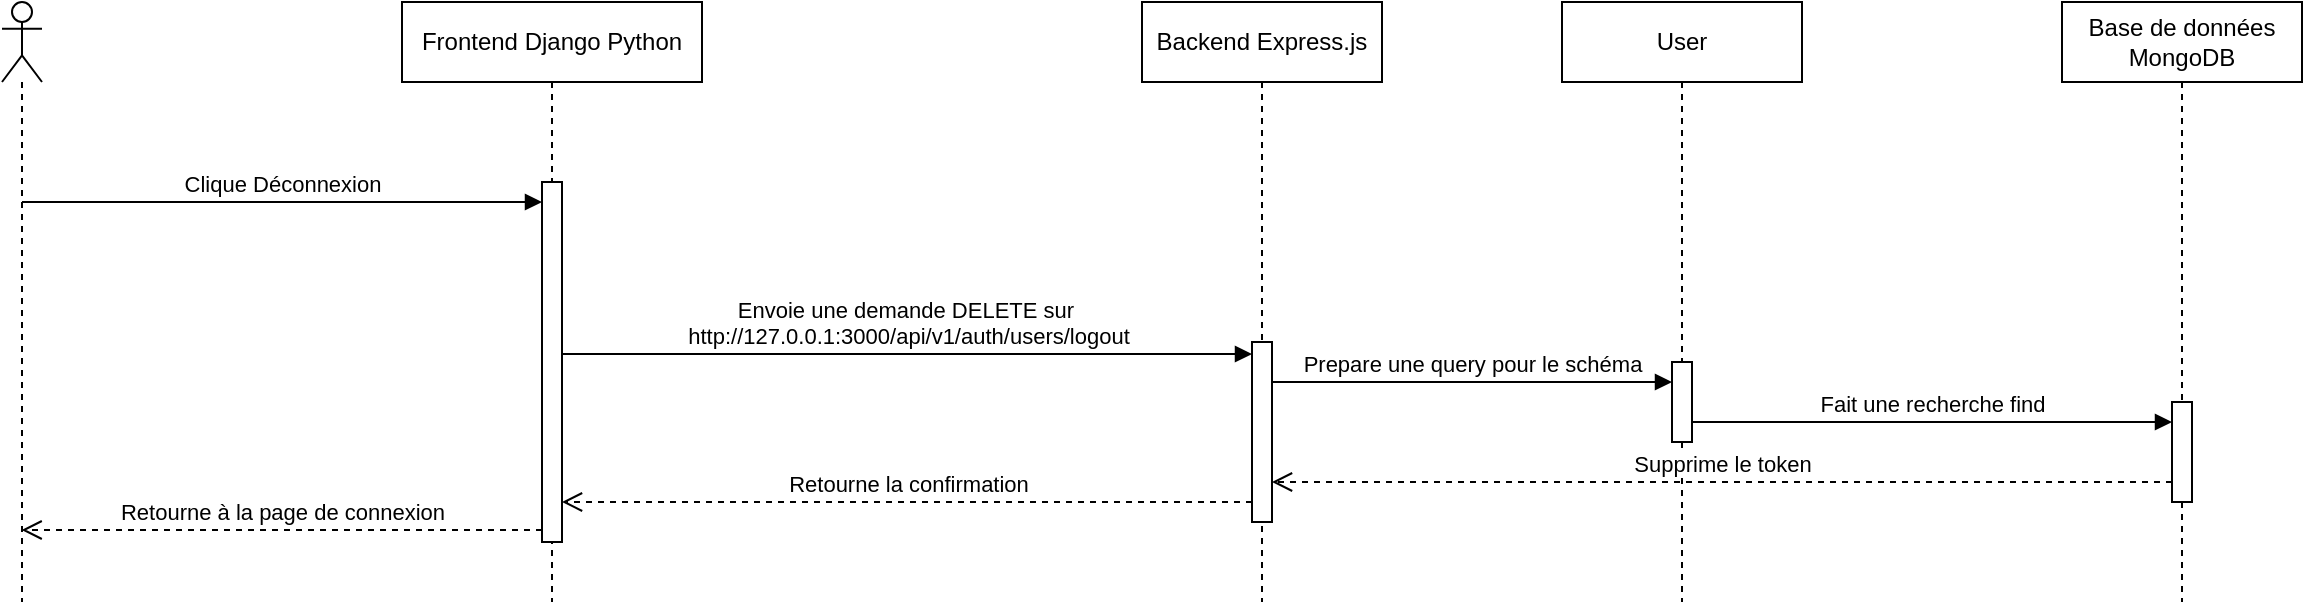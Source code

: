 <mxfile version="27.1.4">
  <diagram name="Page-1" id="2YBvvXClWsGukQMizWep">
    <mxGraphModel dx="703" dy="808" grid="1" gridSize="10" guides="1" tooltips="1" connect="1" arrows="1" fold="1" page="1" pageScale="1" pageWidth="850" pageHeight="1100" math="0" shadow="0">
      <root>
        <mxCell id="0" />
        <mxCell id="1" parent="0" />
        <mxCell id="aM9ryv3xv72pqoxQDRHE-5" value="Frontend Django Python" style="shape=umlLifeline;perimeter=lifelinePerimeter;whiteSpace=wrap;html=1;container=0;dropTarget=0;collapsible=0;recursiveResize=0;outlineConnect=0;portConstraint=eastwest;newEdgeStyle={&quot;edgeStyle&quot;:&quot;elbowEdgeStyle&quot;,&quot;elbow&quot;:&quot;vertical&quot;,&quot;curved&quot;:0,&quot;rounded&quot;:0};" parent="1" vertex="1">
          <mxGeometry x="260" y="30" width="150" height="300" as="geometry" />
        </mxCell>
        <mxCell id="aM9ryv3xv72pqoxQDRHE-6" value="" style="html=1;points=[];perimeter=orthogonalPerimeter;outlineConnect=0;targetShapes=umlLifeline;portConstraint=eastwest;newEdgeStyle={&quot;edgeStyle&quot;:&quot;elbowEdgeStyle&quot;,&quot;elbow&quot;:&quot;vertical&quot;,&quot;curved&quot;:0,&quot;rounded&quot;:0};" parent="aM9ryv3xv72pqoxQDRHE-5" vertex="1">
          <mxGeometry x="70" y="90" width="10" height="180" as="geometry" />
        </mxCell>
        <mxCell id="aM9ryv3xv72pqoxQDRHE-7" value="Clique Déconnexion" style="html=1;verticalAlign=bottom;endArrow=block;edgeStyle=elbowEdgeStyle;elbow=vertical;curved=0;rounded=0;" parent="1" source="00wRDX6nhMXzsEndpYq1-1" target="aM9ryv3xv72pqoxQDRHE-6" edge="1">
          <mxGeometry x="-0.002" relative="1" as="geometry">
            <mxPoint x="80" y="130" as="sourcePoint" />
            <Array as="points">
              <mxPoint x="165" y="130" />
            </Array>
            <mxPoint x="300" y="130" as="targetPoint" />
            <mxPoint as="offset" />
          </mxGeometry>
        </mxCell>
        <mxCell id="00wRDX6nhMXzsEndpYq1-1" value="" style="shape=umlLifeline;perimeter=lifelinePerimeter;whiteSpace=wrap;html=1;container=1;dropTarget=0;collapsible=0;recursiveResize=0;outlineConnect=0;portConstraint=eastwest;newEdgeStyle={&quot;curved&quot;:0,&quot;rounded&quot;:0};participant=umlActor;" parent="1" vertex="1">
          <mxGeometry x="60" y="30" width="20" height="300" as="geometry" />
        </mxCell>
        <mxCell id="00wRDX6nhMXzsEndpYq1-3" value="Backend Express.js" style="shape=umlLifeline;perimeter=lifelinePerimeter;whiteSpace=wrap;html=1;container=0;dropTarget=0;collapsible=0;recursiveResize=0;outlineConnect=0;portConstraint=eastwest;newEdgeStyle={&quot;edgeStyle&quot;:&quot;elbowEdgeStyle&quot;,&quot;elbow&quot;:&quot;vertical&quot;,&quot;curved&quot;:0,&quot;rounded&quot;:0};" parent="1" vertex="1">
          <mxGeometry x="630" y="30" width="120" height="300" as="geometry" />
        </mxCell>
        <mxCell id="00wRDX6nhMXzsEndpYq1-4" value="" style="html=1;points=[];perimeter=orthogonalPerimeter;outlineConnect=0;targetShapes=umlLifeline;portConstraint=eastwest;newEdgeStyle={&quot;edgeStyle&quot;:&quot;elbowEdgeStyle&quot;,&quot;elbow&quot;:&quot;vertical&quot;,&quot;curved&quot;:0,&quot;rounded&quot;:0};" parent="00wRDX6nhMXzsEndpYq1-3" vertex="1">
          <mxGeometry x="55" y="170" width="10" height="90" as="geometry" />
        </mxCell>
        <mxCell id="00wRDX6nhMXzsEndpYq1-5" value="User" style="shape=umlLifeline;perimeter=lifelinePerimeter;whiteSpace=wrap;html=1;container=0;dropTarget=0;collapsible=0;recursiveResize=0;outlineConnect=0;portConstraint=eastwest;newEdgeStyle={&quot;edgeStyle&quot;:&quot;elbowEdgeStyle&quot;,&quot;elbow&quot;:&quot;vertical&quot;,&quot;curved&quot;:0,&quot;rounded&quot;:0};" parent="1" vertex="1">
          <mxGeometry x="840" y="30" width="120" height="300" as="geometry" />
        </mxCell>
        <mxCell id="00wRDX6nhMXzsEndpYq1-6" value="" style="html=1;points=[];perimeter=orthogonalPerimeter;outlineConnect=0;targetShapes=umlLifeline;portConstraint=eastwest;newEdgeStyle={&quot;edgeStyle&quot;:&quot;elbowEdgeStyle&quot;,&quot;elbow&quot;:&quot;vertical&quot;,&quot;curved&quot;:0,&quot;rounded&quot;:0};" parent="00wRDX6nhMXzsEndpYq1-5" vertex="1">
          <mxGeometry x="55" y="180" width="10" height="40" as="geometry" />
        </mxCell>
        <mxCell id="00wRDX6nhMXzsEndpYq1-7" value="Base de données MongoDB" style="shape=umlLifeline;perimeter=lifelinePerimeter;whiteSpace=wrap;html=1;container=0;dropTarget=0;collapsible=0;recursiveResize=0;outlineConnect=0;portConstraint=eastwest;newEdgeStyle={&quot;edgeStyle&quot;:&quot;elbowEdgeStyle&quot;,&quot;elbow&quot;:&quot;vertical&quot;,&quot;curved&quot;:0,&quot;rounded&quot;:0};" parent="1" vertex="1">
          <mxGeometry x="1090" y="30" width="120" height="300" as="geometry" />
        </mxCell>
        <mxCell id="00wRDX6nhMXzsEndpYq1-8" value="" style="html=1;points=[];perimeter=orthogonalPerimeter;outlineConnect=0;targetShapes=umlLifeline;portConstraint=eastwest;newEdgeStyle={&quot;edgeStyle&quot;:&quot;elbowEdgeStyle&quot;,&quot;elbow&quot;:&quot;vertical&quot;,&quot;curved&quot;:0,&quot;rounded&quot;:0};" parent="00wRDX6nhMXzsEndpYq1-7" vertex="1">
          <mxGeometry x="55" y="200" width="10" height="50" as="geometry" />
        </mxCell>
        <mxCell id="00wRDX6nhMXzsEndpYq1-10" value="Envoie une demande DELETE sur&amp;nbsp;&lt;div&gt;http://127.0.0.1:3000/api/v1/auth/users/logout&lt;/div&gt;" style="html=1;verticalAlign=bottom;endArrow=block;edgeStyle=elbowEdgeStyle;elbow=vertical;curved=0;rounded=0;" parent="1" source="aM9ryv3xv72pqoxQDRHE-6" edge="1">
          <mxGeometry x="0.003" relative="1" as="geometry">
            <mxPoint x="325" y="206" as="sourcePoint" />
            <Array as="points">
              <mxPoint x="445.52" y="206" />
            </Array>
            <mxPoint x="685" y="206" as="targetPoint" />
            <mxPoint as="offset" />
          </mxGeometry>
        </mxCell>
        <mxCell id="00wRDX6nhMXzsEndpYq1-11" value="Prepare une query pour le schéma" style="html=1;verticalAlign=bottom;endArrow=block;edgeStyle=elbowEdgeStyle;elbow=vertical;curved=0;rounded=0;" parent="1" source="00wRDX6nhMXzsEndpYq1-4" target="00wRDX6nhMXzsEndpYq1-6" edge="1">
          <mxGeometry relative="1" as="geometry">
            <mxPoint x="710" y="220" as="sourcePoint" />
            <Array as="points">
              <mxPoint x="795.52" y="220" />
            </Array>
            <mxPoint x="955.19" y="220" as="targetPoint" />
          </mxGeometry>
        </mxCell>
        <mxCell id="00wRDX6nhMXzsEndpYq1-12" value="Fait une recherche find" style="html=1;verticalAlign=bottom;endArrow=block;edgeStyle=elbowEdgeStyle;elbow=vertical;curved=0;rounded=0;" parent="1" source="00wRDX6nhMXzsEndpYq1-6" target="00wRDX6nhMXzsEndpYq1-8" edge="1">
          <mxGeometry relative="1" as="geometry">
            <mxPoint x="920" y="240" as="sourcePoint" />
            <Array as="points">
              <mxPoint x="1020.52" y="240" />
            </Array>
            <mxPoint x="1190" y="240" as="targetPoint" />
          </mxGeometry>
        </mxCell>
        <mxCell id="00wRDX6nhMXzsEndpYq1-13" value="Supprime le token" style="html=1;verticalAlign=bottom;endArrow=open;dashed=1;endSize=8;edgeStyle=elbowEdgeStyle;elbow=vertical;curved=0;rounded=0;" parent="1" source="00wRDX6nhMXzsEndpYq1-8" target="00wRDX6nhMXzsEndpYq1-4" edge="1">
          <mxGeometry relative="1" as="geometry">
            <mxPoint x="930" y="270" as="targetPoint" />
            <Array as="points">
              <mxPoint x="995.333" y="270" />
            </Array>
            <mxPoint x="1125.333" y="270" as="sourcePoint" />
          </mxGeometry>
        </mxCell>
        <mxCell id="00wRDX6nhMXzsEndpYq1-14" value="Retourne la confirmation" style="html=1;verticalAlign=bottom;endArrow=open;dashed=1;endSize=8;edgeStyle=elbowEdgeStyle;elbow=vertical;curved=0;rounded=0;" parent="1" source="00wRDX6nhMXzsEndpYq1-4" target="aM9ryv3xv72pqoxQDRHE-6" edge="1">
          <mxGeometry relative="1" as="geometry">
            <mxPoint x="350" y="280" as="targetPoint" />
            <Array as="points">
              <mxPoint x="530.333" y="280" />
            </Array>
            <mxPoint x="680" y="280" as="sourcePoint" />
          </mxGeometry>
        </mxCell>
        <mxCell id="00wRDX6nhMXzsEndpYq1-15" value="Retourne à la page de connexion" style="html=1;verticalAlign=bottom;endArrow=open;dashed=1;endSize=8;edgeStyle=elbowEdgeStyle;elbow=vertical;curved=0;rounded=0;" parent="1" source="aM9ryv3xv72pqoxQDRHE-6" edge="1">
          <mxGeometry relative="1" as="geometry">
            <mxPoint x="69.81" y="294.0" as="targetPoint" />
            <Array as="points">
              <mxPoint x="145.333" y="294" />
            </Array>
            <mxPoint x="315" y="294.0" as="sourcePoint" />
          </mxGeometry>
        </mxCell>
      </root>
    </mxGraphModel>
  </diagram>
</mxfile>
